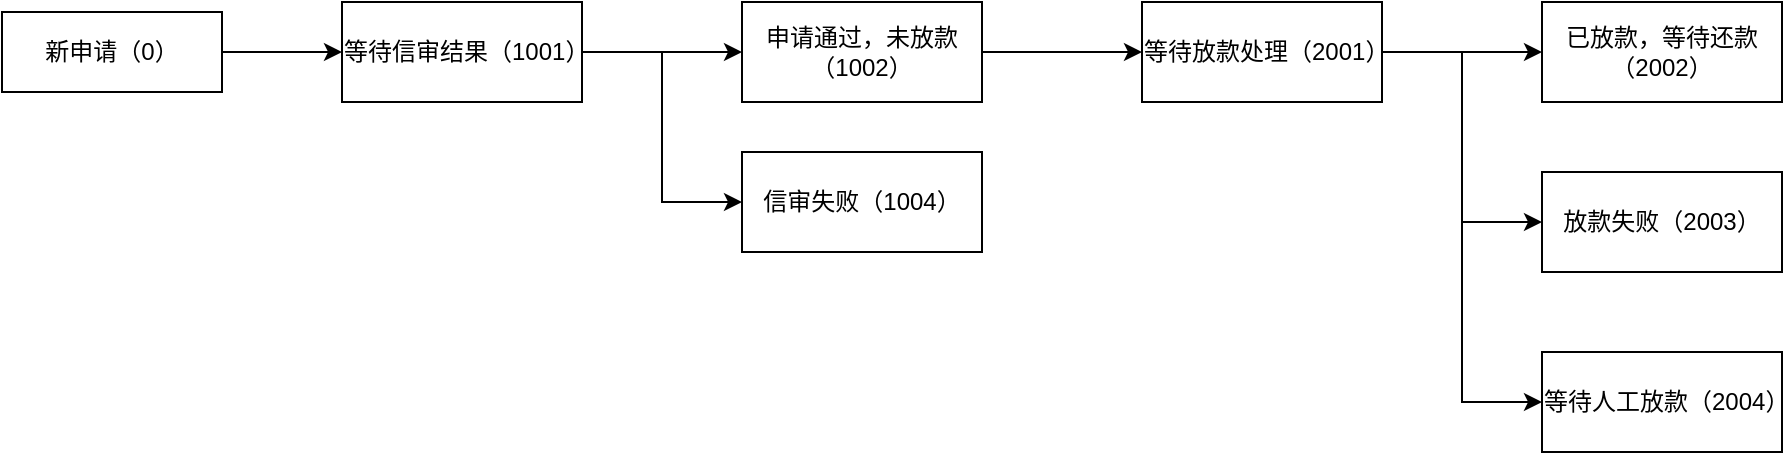 <mxfile version="20.6.0" type="github">
  <diagram id="d1jQflfKN0uAdyGCnLyi" name="第 1 页">
    <mxGraphModel dx="1185" dy="662" grid="1" gridSize="10" guides="1" tooltips="1" connect="1" arrows="1" fold="1" page="1" pageScale="1" pageWidth="827" pageHeight="1169" math="0" shadow="0">
      <root>
        <mxCell id="0" />
        <mxCell id="1" parent="0" />
        <mxCell id="ZLOERHzJFg0DGiNdDyd4-3" value="" style="edgeStyle=orthogonalEdgeStyle;rounded=0;orthogonalLoop=1;jettySize=auto;html=1;fontSize=12;" edge="1" parent="1" source="ZLOERHzJFg0DGiNdDyd4-1" target="ZLOERHzJFg0DGiNdDyd4-2">
          <mxGeometry relative="1" as="geometry" />
        </mxCell>
        <mxCell id="ZLOERHzJFg0DGiNdDyd4-1" value="&lt;font style=&quot;font-size: 12px;&quot;&gt;新申请（0）&lt;/font&gt;" style="rounded=0;whiteSpace=wrap;html=1;" vertex="1" parent="1">
          <mxGeometry x="40" y="260" width="110" height="40" as="geometry" />
        </mxCell>
        <mxCell id="ZLOERHzJFg0DGiNdDyd4-5" value="" style="edgeStyle=orthogonalEdgeStyle;rounded=0;orthogonalLoop=1;jettySize=auto;html=1;fontSize=12;" edge="1" parent="1" source="ZLOERHzJFg0DGiNdDyd4-2" target="ZLOERHzJFg0DGiNdDyd4-4">
          <mxGeometry relative="1" as="geometry" />
        </mxCell>
        <mxCell id="ZLOERHzJFg0DGiNdDyd4-7" style="edgeStyle=orthogonalEdgeStyle;rounded=0;orthogonalLoop=1;jettySize=auto;html=1;entryX=0;entryY=0.5;entryDx=0;entryDy=0;fontSize=12;" edge="1" parent="1" source="ZLOERHzJFg0DGiNdDyd4-2" target="ZLOERHzJFg0DGiNdDyd4-6">
          <mxGeometry relative="1" as="geometry" />
        </mxCell>
        <mxCell id="ZLOERHzJFg0DGiNdDyd4-2" value="等待信审结果（1001）" style="whiteSpace=wrap;html=1;rounded=0;" vertex="1" parent="1">
          <mxGeometry x="210" y="255" width="120" height="50" as="geometry" />
        </mxCell>
        <mxCell id="ZLOERHzJFg0DGiNdDyd4-9" value="" style="edgeStyle=orthogonalEdgeStyle;rounded=0;orthogonalLoop=1;jettySize=auto;html=1;fontSize=12;" edge="1" parent="1" source="ZLOERHzJFg0DGiNdDyd4-4" target="ZLOERHzJFg0DGiNdDyd4-8">
          <mxGeometry relative="1" as="geometry" />
        </mxCell>
        <mxCell id="ZLOERHzJFg0DGiNdDyd4-4" value="申请通过，未放款（1002）" style="whiteSpace=wrap;html=1;rounded=0;" vertex="1" parent="1">
          <mxGeometry x="410" y="255" width="120" height="50" as="geometry" />
        </mxCell>
        <mxCell id="ZLOERHzJFg0DGiNdDyd4-6" value="信审失败（1004）" style="whiteSpace=wrap;html=1;rounded=0;fontSize=12;" vertex="1" parent="1">
          <mxGeometry x="410" y="330" width="120" height="50" as="geometry" />
        </mxCell>
        <mxCell id="ZLOERHzJFg0DGiNdDyd4-11" value="" style="edgeStyle=orthogonalEdgeStyle;rounded=0;orthogonalLoop=1;jettySize=auto;html=1;fontSize=12;" edge="1" parent="1" source="ZLOERHzJFg0DGiNdDyd4-8" target="ZLOERHzJFg0DGiNdDyd4-10">
          <mxGeometry relative="1" as="geometry" />
        </mxCell>
        <mxCell id="ZLOERHzJFg0DGiNdDyd4-15" style="edgeStyle=orthogonalEdgeStyle;rounded=0;orthogonalLoop=1;jettySize=auto;html=1;entryX=0;entryY=0.5;entryDx=0;entryDy=0;fontSize=12;" edge="1" parent="1" source="ZLOERHzJFg0DGiNdDyd4-8" target="ZLOERHzJFg0DGiNdDyd4-12">
          <mxGeometry relative="1" as="geometry" />
        </mxCell>
        <mxCell id="ZLOERHzJFg0DGiNdDyd4-16" style="edgeStyle=orthogonalEdgeStyle;rounded=0;orthogonalLoop=1;jettySize=auto;html=1;entryX=0;entryY=0.5;entryDx=0;entryDy=0;fontSize=12;" edge="1" parent="1" source="ZLOERHzJFg0DGiNdDyd4-8" target="ZLOERHzJFg0DGiNdDyd4-13">
          <mxGeometry relative="1" as="geometry" />
        </mxCell>
        <mxCell id="ZLOERHzJFg0DGiNdDyd4-8" value="等待放款处理（2001）" style="whiteSpace=wrap;html=1;rounded=0;" vertex="1" parent="1">
          <mxGeometry x="610" y="255" width="120" height="50" as="geometry" />
        </mxCell>
        <mxCell id="ZLOERHzJFg0DGiNdDyd4-10" value="已放款，等待还款（2002）" style="whiteSpace=wrap;html=1;rounded=0;" vertex="1" parent="1">
          <mxGeometry x="810" y="255" width="120" height="50" as="geometry" />
        </mxCell>
        <mxCell id="ZLOERHzJFg0DGiNdDyd4-12" value="放款失败（2003）" style="whiteSpace=wrap;html=1;rounded=0;fontSize=12;" vertex="1" parent="1">
          <mxGeometry x="810" y="340" width="120" height="50" as="geometry" />
        </mxCell>
        <mxCell id="ZLOERHzJFg0DGiNdDyd4-13" value="等待人工放款（2004）" style="whiteSpace=wrap;html=1;rounded=0;fontSize=12;" vertex="1" parent="1">
          <mxGeometry x="810" y="430" width="120" height="50" as="geometry" />
        </mxCell>
      </root>
    </mxGraphModel>
  </diagram>
</mxfile>

